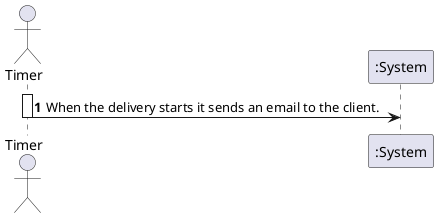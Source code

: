 @startuml
autonumber
actor "Timer" as ADM

activate ADM
ADM -> ":System" : When the delivery starts it sends an email to the client.
deactivate ":System"

deactivate ADM
@enduml
